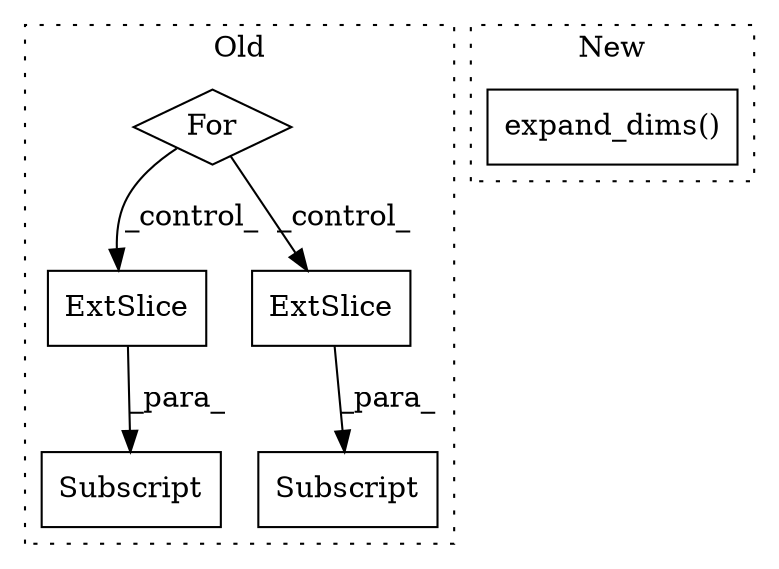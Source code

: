 digraph G {
subgraph cluster0 {
1 [label="ExtSlice" a="85" s="6960" l="7" shape="box"];
3 [label="Subscript" a="63" s="6960,0" l="14,0" shape="box"];
4 [label="For" a="107" s="6914,6946" l="4,14" shape="diamond"];
5 [label="ExtSlice" a="85" s="6980" l="2" shape="box"];
6 [label="Subscript" a="63" s="6980,0" l="8,0" shape="box"];
label = "Old";
style="dotted";
}
subgraph cluster1 {
2 [label="expand_dims()" a="75" s="8634,8660" l="15,1" shape="box"];
label = "New";
style="dotted";
}
1 -> 3 [label="_para_"];
4 -> 5 [label="_control_"];
4 -> 1 [label="_control_"];
5 -> 6 [label="_para_"];
}